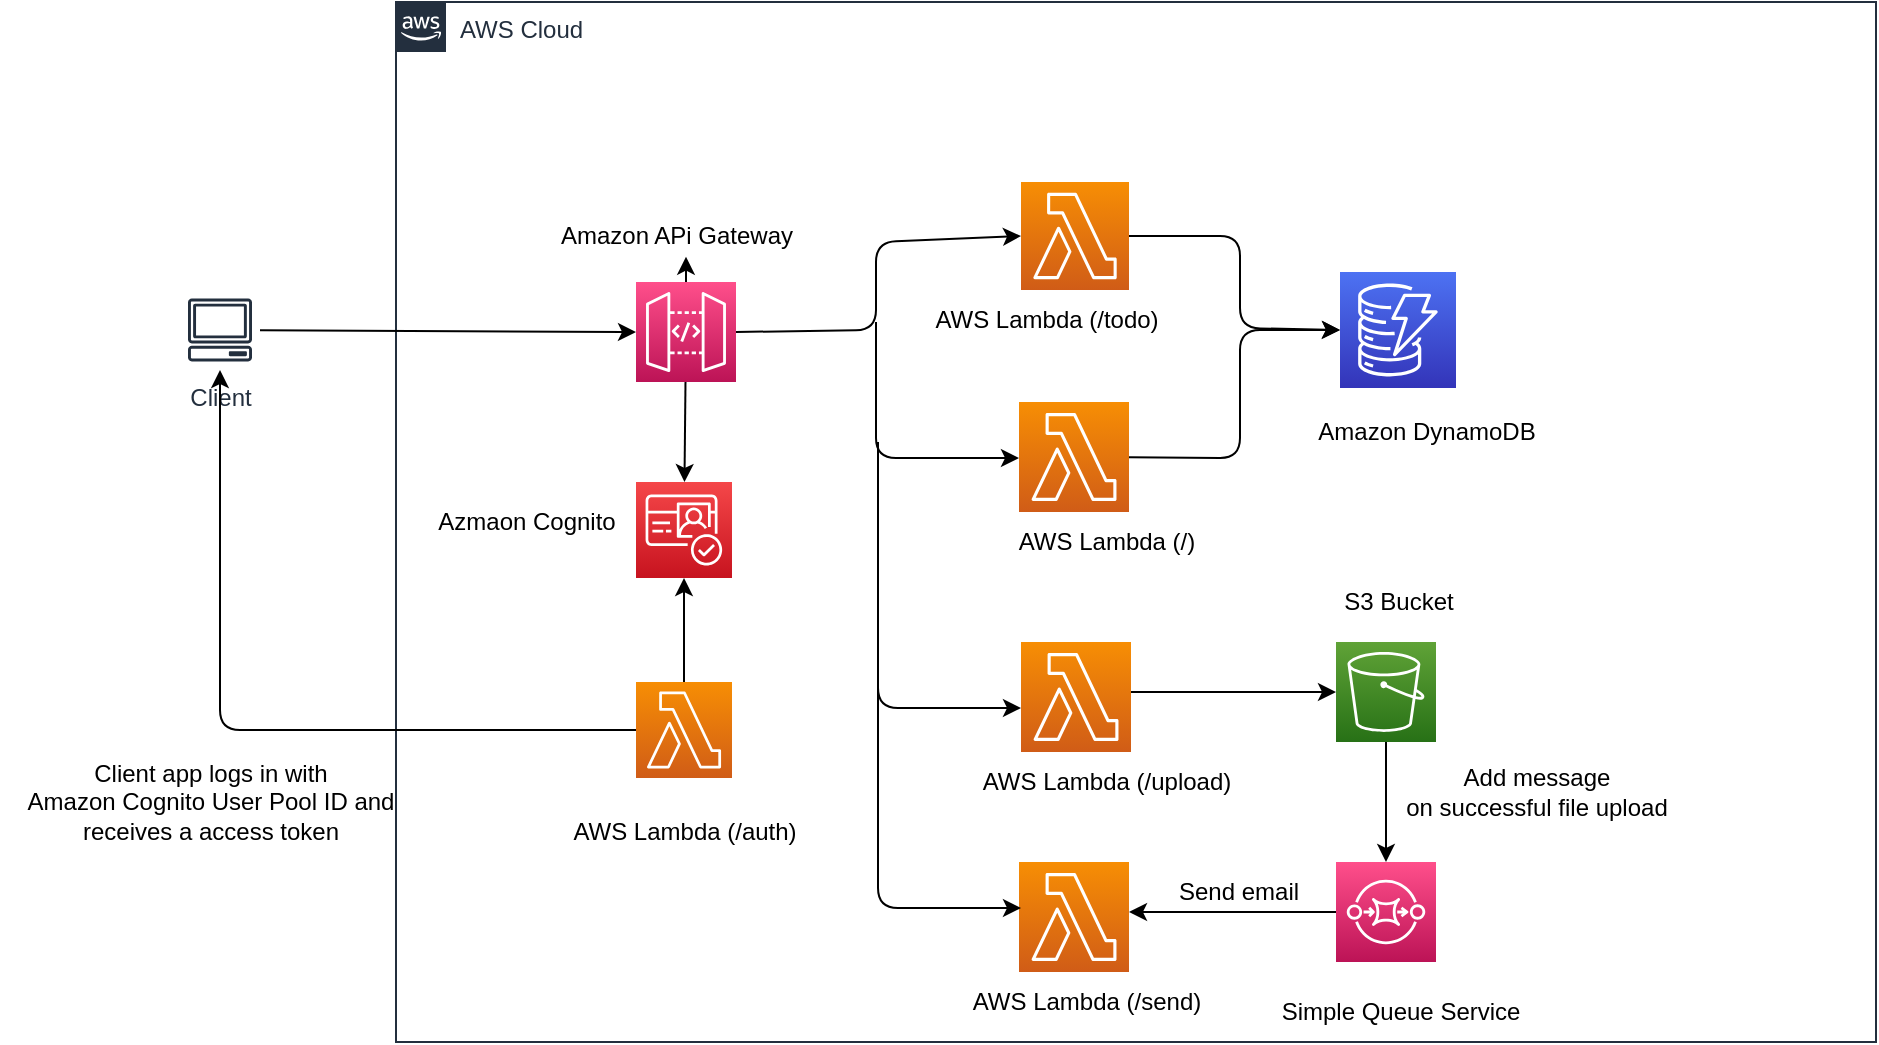 <mxfile>
    <diagram id="2BYC0YICQsnBey_VmjP-" name="Page-1">
        <mxGraphModel dx="2018" dy="693" grid="1" gridSize="10" guides="1" tooltips="1" connect="1" arrows="1" fold="1" page="1" pageScale="1" pageWidth="850" pageHeight="1100" math="0" shadow="0">
            <root>
                <mxCell id="0"/>
                <mxCell id="1" parent="0"/>
                <mxCell id="6" value="AWS Cloud" style="points=[[0,0],[0.25,0],[0.5,0],[0.75,0],[1,0],[1,0.25],[1,0.5],[1,0.75],[1,1],[0.75,1],[0.5,1],[0.25,1],[0,1],[0,0.75],[0,0.5],[0,0.25]];outlineConnect=0;gradientColor=none;html=1;whiteSpace=wrap;fontSize=12;fontStyle=0;container=1;pointerEvents=0;collapsible=0;recursiveResize=0;shape=mxgraph.aws4.group;grIcon=mxgraph.aws4.group_aws_cloud_alt;strokeColor=#232F3E;fillColor=none;verticalAlign=top;align=left;spacingLeft=30;fontColor=#232F3E;dashed=0;" vertex="1" parent="1">
                    <mxGeometry x="50" y="220" width="740" height="520" as="geometry"/>
                </mxCell>
                <mxCell id="13" value="" style="edgeStyle=none;html=1;" edge="1" parent="6" source="7" target="8">
                    <mxGeometry relative="1" as="geometry"/>
                </mxCell>
                <mxCell id="18" style="edgeStyle=none;html=1;exitX=1;exitY=0.5;exitDx=0;exitDy=0;exitPerimeter=0;entryX=0;entryY=0.5;entryDx=0;entryDy=0;entryPerimeter=0;" edge="1" parent="6" source="7" target="11">
                    <mxGeometry relative="1" as="geometry">
                        <Array as="points">
                            <mxPoint x="240" y="164"/>
                            <mxPoint x="240" y="120"/>
                        </Array>
                    </mxGeometry>
                </mxCell>
                <mxCell id="28" style="edgeStyle=elbowEdgeStyle;elbow=vertical;html=1;" edge="1" parent="6" source="7">
                    <mxGeometry relative="1" as="geometry">
                        <mxPoint x="145" y="127.358" as="targetPoint"/>
                    </mxGeometry>
                </mxCell>
                <mxCell id="36" style="edgeStyle=elbowEdgeStyle;elbow=vertical;html=1;entryX=0;entryY=0.5;entryDx=0;entryDy=0;entryPerimeter=0;" edge="1" parent="6" target="21">
                    <mxGeometry relative="1" as="geometry">
                        <mxPoint x="240" y="160" as="sourcePoint"/>
                        <Array as="points">
                            <mxPoint x="240" y="228"/>
                        </Array>
                    </mxGeometry>
                </mxCell>
                <mxCell id="7" value="" style="sketch=0;points=[[0,0,0],[0.25,0,0],[0.5,0,0],[0.75,0,0],[1,0,0],[0,1,0],[0.25,1,0],[0.5,1,0],[0.75,1,0],[1,1,0],[0,0.25,0],[0,0.5,0],[0,0.75,0],[1,0.25,0],[1,0.5,0],[1,0.75,0]];outlineConnect=0;fontColor=#232F3E;gradientColor=#FF4F8B;gradientDirection=north;fillColor=#BC1356;strokeColor=#ffffff;dashed=0;verticalLabelPosition=bottom;verticalAlign=top;align=center;html=1;fontSize=12;fontStyle=0;aspect=fixed;shape=mxgraph.aws4.resourceIcon;resIcon=mxgraph.aws4.api_gateway;" vertex="1" parent="6">
                    <mxGeometry x="120" y="140" width="50" height="50" as="geometry"/>
                </mxCell>
                <mxCell id="8" value="" style="sketch=0;points=[[0,0,0],[0.25,0,0],[0.5,0,0],[0.75,0,0],[1,0,0],[0,1,0],[0.25,1,0],[0.5,1,0],[0.75,1,0],[1,1,0],[0,0.25,0],[0,0.5,0],[0,0.75,0],[1,0.25,0],[1,0.5,0],[1,0.75,0]];outlineConnect=0;fontColor=#232F3E;gradientColor=#F54749;gradientDirection=north;fillColor=#C7131F;strokeColor=#ffffff;dashed=0;verticalLabelPosition=bottom;verticalAlign=top;align=center;html=1;fontSize=12;fontStyle=0;aspect=fixed;shape=mxgraph.aws4.resourceIcon;resIcon=mxgraph.aws4.cognito;" vertex="1" parent="6">
                    <mxGeometry x="120" y="240" width="48" height="48" as="geometry"/>
                </mxCell>
                <mxCell id="14" value="" style="edgeStyle=none;html=1;" edge="1" parent="6" source="9" target="8">
                    <mxGeometry relative="1" as="geometry"/>
                </mxCell>
                <mxCell id="9" value="" style="sketch=0;points=[[0,0,0],[0.25,0,0],[0.5,0,0],[0.75,0,0],[1,0,0],[0,1,0],[0.25,1,0],[0.5,1,0],[0.75,1,0],[1,1,0],[0,0.25,0],[0,0.5,0],[0,0.75,0],[1,0.25,0],[1,0.5,0],[1,0.75,0]];outlineConnect=0;fontColor=#232F3E;gradientColor=#F78E04;gradientDirection=north;fillColor=#D05C17;strokeColor=#ffffff;dashed=0;verticalLabelPosition=bottom;verticalAlign=top;align=center;html=1;fontSize=12;fontStyle=0;aspect=fixed;shape=mxgraph.aws4.resourceIcon;resIcon=mxgraph.aws4.lambda;" vertex="1" parent="6">
                    <mxGeometry x="120" y="340" width="48" height="48" as="geometry"/>
                </mxCell>
                <mxCell id="23" style="edgeStyle=none;html=1;entryX=0;entryY=0.5;entryDx=0;entryDy=0;entryPerimeter=0;" edge="1" parent="6" source="11" target="12">
                    <mxGeometry relative="1" as="geometry">
                        <Array as="points">
                            <mxPoint x="422" y="117"/>
                            <mxPoint x="422" y="163"/>
                        </Array>
                    </mxGeometry>
                </mxCell>
                <mxCell id="11" value="" style="sketch=0;points=[[0,0,0],[0.25,0,0],[0.5,0,0],[0.75,0,0],[1,0,0],[0,1,0],[0.25,1,0],[0.5,1,0],[0.75,1,0],[1,1,0],[0,0.25,0],[0,0.5,0],[0,0.75,0],[1,0.25,0],[1,0.5,0],[1,0.75,0]];outlineConnect=0;fontColor=#232F3E;gradientColor=#F78E04;gradientDirection=north;fillColor=#D05C17;strokeColor=#ffffff;dashed=0;verticalLabelPosition=bottom;verticalAlign=top;align=center;html=1;fontSize=12;fontStyle=0;aspect=fixed;shape=mxgraph.aws4.resourceIcon;resIcon=mxgraph.aws4.lambda;" vertex="1" parent="6">
                    <mxGeometry x="312.5" y="90" width="54" height="54" as="geometry"/>
                </mxCell>
                <mxCell id="12" value="" style="sketch=0;points=[[0,0,0],[0.25,0,0],[0.5,0,0],[0.75,0,0],[1,0,0],[0,1,0],[0.25,1,0],[0.5,1,0],[0.75,1,0],[1,1,0],[0,0.25,0],[0,0.5,0],[0,0.75,0],[1,0.25,0],[1,0.5,0],[1,0.75,0]];outlineConnect=0;fontColor=#232F3E;gradientColor=#4D72F3;gradientDirection=north;fillColor=#3334B9;strokeColor=#ffffff;dashed=0;verticalLabelPosition=bottom;verticalAlign=top;align=center;html=1;fontSize=12;fontStyle=0;aspect=fixed;shape=mxgraph.aws4.resourceIcon;resIcon=mxgraph.aws4.dynamodb;" vertex="1" parent="6">
                    <mxGeometry x="472" y="135" width="58" height="58" as="geometry"/>
                </mxCell>
                <mxCell id="24" style="edgeStyle=none;html=1;entryX=0;entryY=0.5;entryDx=0;entryDy=0;entryPerimeter=0;" edge="1" parent="6" source="21" target="12">
                    <mxGeometry relative="1" as="geometry">
                        <Array as="points">
                            <mxPoint x="422" y="228"/>
                            <mxPoint x="422" y="164"/>
                        </Array>
                    </mxGeometry>
                </mxCell>
                <mxCell id="21" value="" style="sketch=0;points=[[0,0,0],[0.25,0,0],[0.5,0,0],[0.75,0,0],[1,0,0],[0,1,0],[0.25,1,0],[0.5,1,0],[0.75,1,0],[1,1,0],[0,0.25,0],[0,0.5,0],[0,0.75,0],[1,0.25,0],[1,0.5,0],[1,0.75,0]];outlineConnect=0;fontColor=#232F3E;gradientColor=#F78E04;gradientDirection=north;fillColor=#D05C17;strokeColor=#ffffff;dashed=0;verticalLabelPosition=bottom;verticalAlign=top;align=center;html=1;fontSize=12;fontStyle=0;aspect=fixed;shape=mxgraph.aws4.resourceIcon;resIcon=mxgraph.aws4.lambda;" vertex="1" parent="6">
                    <mxGeometry x="311.5" y="200" width="55" height="55" as="geometry"/>
                </mxCell>
                <mxCell id="38" value="Azmaon Cognito" style="text;html=1;align=center;verticalAlign=middle;resizable=0;points=[];autosize=1;strokeColor=none;fillColor=none;" vertex="1" parent="6">
                    <mxGeometry x="10" y="245" width="110" height="30" as="geometry"/>
                </mxCell>
                <mxCell id="39" value="AWS Lambda (/auth)" style="text;html=1;align=center;verticalAlign=middle;resizable=0;points=[];autosize=1;strokeColor=none;fillColor=none;" vertex="1" parent="6">
                    <mxGeometry x="74" y="400" width="140" height="30" as="geometry"/>
                </mxCell>
                <mxCell id="40" value="AWS Lambda (/todo)" style="text;html=1;align=center;verticalAlign=middle;resizable=0;points=[];autosize=1;strokeColor=none;fillColor=none;" vertex="1" parent="6">
                    <mxGeometry x="255" y="144" width="140" height="30" as="geometry"/>
                </mxCell>
                <mxCell id="41" value="AWS Lambda (/)" style="text;html=1;align=center;verticalAlign=middle;resizable=0;points=[];autosize=1;strokeColor=none;fillColor=none;" vertex="1" parent="6">
                    <mxGeometry x="300" y="255" width="110" height="30" as="geometry"/>
                </mxCell>
                <mxCell id="42" value="Amazon DynamoDB" style="text;html=1;align=center;verticalAlign=middle;resizable=0;points=[];autosize=1;strokeColor=none;fillColor=none;" vertex="1" parent="6">
                    <mxGeometry x="450" y="200" width="130" height="30" as="geometry"/>
                </mxCell>
                <mxCell id="37" value="Amazon APi Gateway" style="text;html=1;align=center;verticalAlign=middle;resizable=0;points=[];autosize=1;strokeColor=none;fillColor=none;" vertex="1" parent="6">
                    <mxGeometry x="70" y="102" width="140" height="30" as="geometry"/>
                </mxCell>
                <mxCell id="66" style="edgeStyle=elbowEdgeStyle;elbow=vertical;html=1;exitX=0.5;exitY=1;exitDx=0;exitDy=0;exitPerimeter=0;" edge="1" parent="6" source="45" target="62">
                    <mxGeometry relative="1" as="geometry"/>
                </mxCell>
                <mxCell id="45" value="" style="sketch=0;points=[[0,0,0],[0.25,0,0],[0.5,0,0],[0.75,0,0],[1,0,0],[0,1,0],[0.25,1,0],[0.5,1,0],[0.75,1,0],[1,1,0],[0,0.25,0],[0,0.5,0],[0,0.75,0],[1,0.25,0],[1,0.5,0],[1,0.75,0]];outlineConnect=0;fontColor=#232F3E;gradientColor=#60A337;gradientDirection=north;fillColor=#277116;strokeColor=#ffffff;dashed=0;verticalLabelPosition=bottom;verticalAlign=top;align=center;html=1;fontSize=12;fontStyle=0;aspect=fixed;shape=mxgraph.aws4.resourceIcon;resIcon=mxgraph.aws4.s3;" vertex="1" parent="6">
                    <mxGeometry x="470" y="320" width="50" height="50" as="geometry"/>
                </mxCell>
                <mxCell id="49" value="S3 Bucket" style="text;html=1;align=center;verticalAlign=middle;resizable=0;points=[];autosize=1;strokeColor=none;fillColor=none;" vertex="1" parent="6">
                    <mxGeometry x="461" y="285" width="80" height="30" as="geometry"/>
                </mxCell>
                <mxCell id="53" value="" style="edgeStyle=elbowEdgeStyle;elbow=vertical;html=1;" edge="1" parent="6" source="50" target="52">
                    <mxGeometry relative="1" as="geometry"/>
                </mxCell>
                <mxCell id="54" style="edgeStyle=elbowEdgeStyle;elbow=vertical;html=1;entryX=0;entryY=0.5;entryDx=0;entryDy=0;entryPerimeter=0;" edge="1" parent="6" source="50" target="45">
                    <mxGeometry relative="1" as="geometry"/>
                </mxCell>
                <mxCell id="50" value="" style="sketch=0;points=[[0,0,0],[0.25,0,0],[0.5,0,0],[0.75,0,0],[1,0,0],[0,1,0],[0.25,1,0],[0.5,1,0],[0.75,1,0],[1,1,0],[0,0.25,0],[0,0.5,0],[0,0.75,0],[1,0.25,0],[1,0.5,0],[1,0.75,0]];outlineConnect=0;fontColor=#232F3E;gradientColor=#F78E04;gradientDirection=north;fillColor=#D05C17;strokeColor=#ffffff;dashed=0;verticalLabelPosition=bottom;verticalAlign=top;align=center;html=1;fontSize=12;fontStyle=0;aspect=fixed;shape=mxgraph.aws4.resourceIcon;resIcon=mxgraph.aws4.lambda;" vertex="1" parent="6">
                    <mxGeometry x="312.5" y="320" width="55" height="55" as="geometry"/>
                </mxCell>
                <mxCell id="51" style="edgeStyle=elbowEdgeStyle;elbow=vertical;html=1;entryX=0;entryY=0.5;entryDx=0;entryDy=0;entryPerimeter=0;" edge="1" parent="6">
                    <mxGeometry relative="1" as="geometry">
                        <mxPoint x="241" y="220" as="sourcePoint"/>
                        <mxPoint x="312.5" y="352.5" as="targetPoint"/>
                        <Array as="points">
                            <mxPoint x="241" y="353"/>
                        </Array>
                    </mxGeometry>
                </mxCell>
                <mxCell id="52" value="AWS Lambda (/upload)" style="text;html=1;align=center;verticalAlign=middle;resizable=0;points=[];autosize=1;strokeColor=none;fillColor=none;" vertex="1" parent="6">
                    <mxGeometry x="280" y="375" width="150" height="30" as="geometry"/>
                </mxCell>
                <mxCell id="65" style="edgeStyle=elbowEdgeStyle;elbow=vertical;html=1;" edge="1" parent="6" source="62" target="59">
                    <mxGeometry relative="1" as="geometry"/>
                </mxCell>
                <mxCell id="59" value="" style="sketch=0;points=[[0,0,0],[0.25,0,0],[0.5,0,0],[0.75,0,0],[1,0,0],[0,1,0],[0.25,1,0],[0.5,1,0],[0.75,1,0],[1,1,0],[0,0.25,0],[0,0.5,0],[0,0.75,0],[1,0.25,0],[1,0.5,0],[1,0.75,0]];outlineConnect=0;fontColor=#232F3E;gradientColor=#F78E04;gradientDirection=north;fillColor=#D05C17;strokeColor=#ffffff;dashed=0;verticalLabelPosition=bottom;verticalAlign=top;align=center;html=1;fontSize=12;fontStyle=0;aspect=fixed;shape=mxgraph.aws4.resourceIcon;resIcon=mxgraph.aws4.lambda;" vertex="1" parent="6">
                    <mxGeometry x="311.5" y="430" width="55" height="55" as="geometry"/>
                </mxCell>
                <mxCell id="60" value="AWS Lambda (/send)" style="text;html=1;align=center;verticalAlign=middle;resizable=0;points=[];autosize=1;strokeColor=none;fillColor=none;" vertex="1" parent="6">
                    <mxGeometry x="275" y="485" width="140" height="30" as="geometry"/>
                </mxCell>
                <mxCell id="57" value="" style="edgeStyle=elbowEdgeStyle;elbow=vertical;html=1;" edge="1" parent="6" source="59" target="60">
                    <mxGeometry relative="1" as="geometry"/>
                </mxCell>
                <mxCell id="61" style="edgeStyle=elbowEdgeStyle;elbow=vertical;html=1;entryX=0;entryY=0.5;entryDx=0;entryDy=0;entryPerimeter=0;" edge="1" parent="6">
                    <mxGeometry relative="1" as="geometry">
                        <mxPoint x="241" y="320" as="sourcePoint"/>
                        <mxPoint x="312.5" y="452.5" as="targetPoint"/>
                        <Array as="points">
                            <mxPoint x="241" y="453"/>
                        </Array>
                    </mxGeometry>
                </mxCell>
                <mxCell id="62" value="" style="sketch=0;points=[[0,0,0],[0.25,0,0],[0.5,0,0],[0.75,0,0],[1,0,0],[0,1,0],[0.25,1,0],[0.5,1,0],[0.75,1,0],[1,1,0],[0,0.25,0],[0,0.5,0],[0,0.75,0],[1,0.25,0],[1,0.5,0],[1,0.75,0]];outlineConnect=0;fontColor=#232F3E;gradientColor=#FF4F8B;gradientDirection=north;fillColor=#BC1356;strokeColor=#ffffff;dashed=0;verticalLabelPosition=bottom;verticalAlign=top;align=center;html=1;fontSize=12;fontStyle=0;aspect=fixed;shape=mxgraph.aws4.resourceIcon;resIcon=mxgraph.aws4.sqs;" vertex="1" parent="6">
                    <mxGeometry x="470" y="430" width="50" height="50" as="geometry"/>
                </mxCell>
                <mxCell id="63" value="Simple Queue Service" style="text;html=1;align=center;verticalAlign=middle;resizable=0;points=[];autosize=1;strokeColor=none;fillColor=none;" vertex="1" parent="6">
                    <mxGeometry x="432" y="490" width="140" height="30" as="geometry"/>
                </mxCell>
                <mxCell id="67" value="Send email" style="text;html=1;align=center;verticalAlign=middle;resizable=0;points=[];autosize=1;strokeColor=none;fillColor=none;" vertex="1" parent="6">
                    <mxGeometry x="381" y="430" width="80" height="30" as="geometry"/>
                </mxCell>
                <mxCell id="68" value="Add message &lt;br&gt;on successful file upload" style="text;html=1;align=center;verticalAlign=middle;resizable=0;points=[];autosize=1;strokeColor=none;fillColor=none;" vertex="1" parent="6">
                    <mxGeometry x="495" y="375" width="150" height="40" as="geometry"/>
                </mxCell>
                <mxCell id="16" style="edgeStyle=none;html=1;entryX=0;entryY=0.5;entryDx=0;entryDy=0;entryPerimeter=0;" edge="1" parent="1" source="15" target="7">
                    <mxGeometry relative="1" as="geometry"/>
                </mxCell>
                <mxCell id="15" value="Client" style="sketch=0;outlineConnect=0;fontColor=#232F3E;gradientColor=none;strokeColor=#232F3E;fillColor=#ffffff;dashed=0;verticalLabelPosition=bottom;verticalAlign=top;align=center;html=1;fontSize=12;fontStyle=0;aspect=fixed;shape=mxgraph.aws4.resourceIcon;resIcon=mxgraph.aws4.client;" vertex="1" parent="1">
                    <mxGeometry x="-58" y="364" width="40" height="40" as="geometry"/>
                </mxCell>
                <mxCell id="17" style="edgeStyle=none;html=1;" edge="1" parent="1" source="9" target="15">
                    <mxGeometry relative="1" as="geometry">
                        <Array as="points">
                            <mxPoint x="-38" y="584"/>
                        </Array>
                    </mxGeometry>
                </mxCell>
                <mxCell id="43" value="Client app logs in with &lt;br&gt;Amazon Cognito User Pool ID and&lt;br&gt;receives a access token&lt;br&gt;" style="text;html=1;align=center;verticalAlign=middle;resizable=0;points=[];autosize=1;strokeColor=none;fillColor=none;" vertex="1" parent="1">
                    <mxGeometry x="-148" y="590" width="210" height="60" as="geometry"/>
                </mxCell>
            </root>
        </mxGraphModel>
    </diagram>
</mxfile>